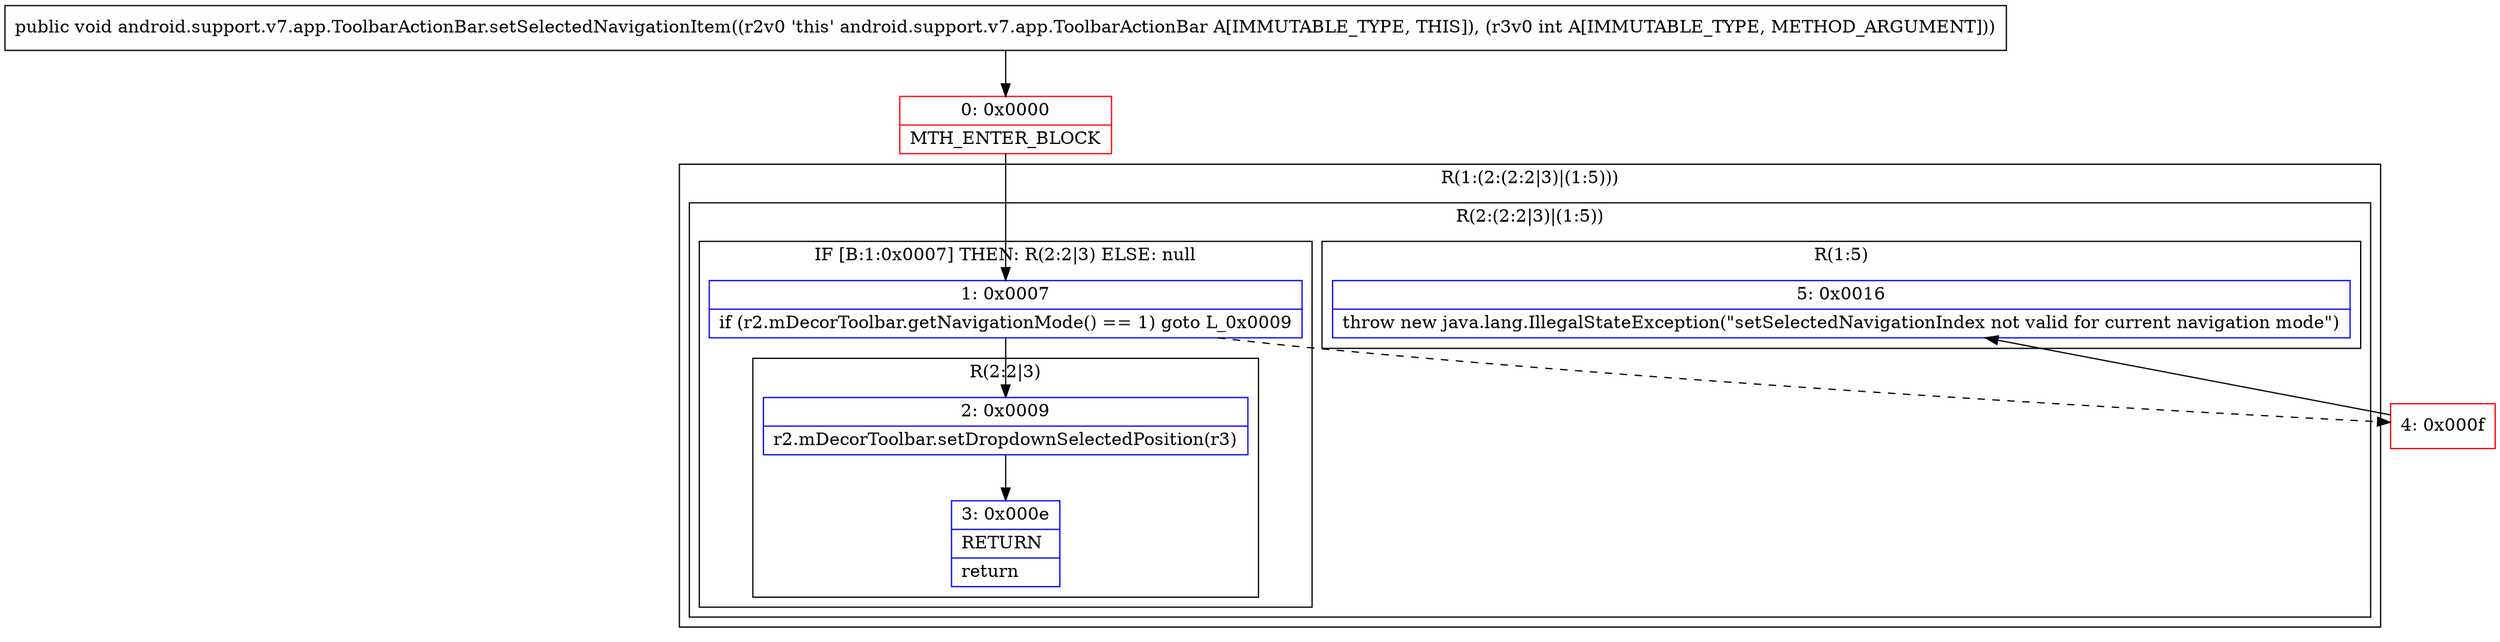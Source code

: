 digraph "CFG forandroid.support.v7.app.ToolbarActionBar.setSelectedNavigationItem(I)V" {
subgraph cluster_Region_2043781168 {
label = "R(1:(2:(2:2|3)|(1:5)))";
node [shape=record,color=blue];
subgraph cluster_Region_349177782 {
label = "R(2:(2:2|3)|(1:5))";
node [shape=record,color=blue];
subgraph cluster_IfRegion_687038606 {
label = "IF [B:1:0x0007] THEN: R(2:2|3) ELSE: null";
node [shape=record,color=blue];
Node_1 [shape=record,label="{1\:\ 0x0007|if (r2.mDecorToolbar.getNavigationMode() == 1) goto L_0x0009\l}"];
subgraph cluster_Region_706174435 {
label = "R(2:2|3)";
node [shape=record,color=blue];
Node_2 [shape=record,label="{2\:\ 0x0009|r2.mDecorToolbar.setDropdownSelectedPosition(r3)\l}"];
Node_3 [shape=record,label="{3\:\ 0x000e|RETURN\l|return\l}"];
}
}
subgraph cluster_Region_1580443825 {
label = "R(1:5)";
node [shape=record,color=blue];
Node_5 [shape=record,label="{5\:\ 0x0016|throw new java.lang.IllegalStateException(\"setSelectedNavigationIndex not valid for current navigation mode\")\l}"];
}
}
}
Node_0 [shape=record,color=red,label="{0\:\ 0x0000|MTH_ENTER_BLOCK\l}"];
Node_4 [shape=record,color=red,label="{4\:\ 0x000f}"];
MethodNode[shape=record,label="{public void android.support.v7.app.ToolbarActionBar.setSelectedNavigationItem((r2v0 'this' android.support.v7.app.ToolbarActionBar A[IMMUTABLE_TYPE, THIS]), (r3v0 int A[IMMUTABLE_TYPE, METHOD_ARGUMENT])) }"];
MethodNode -> Node_0;
Node_1 -> Node_2;
Node_1 -> Node_4[style=dashed];
Node_2 -> Node_3;
Node_0 -> Node_1;
Node_4 -> Node_5;
}


